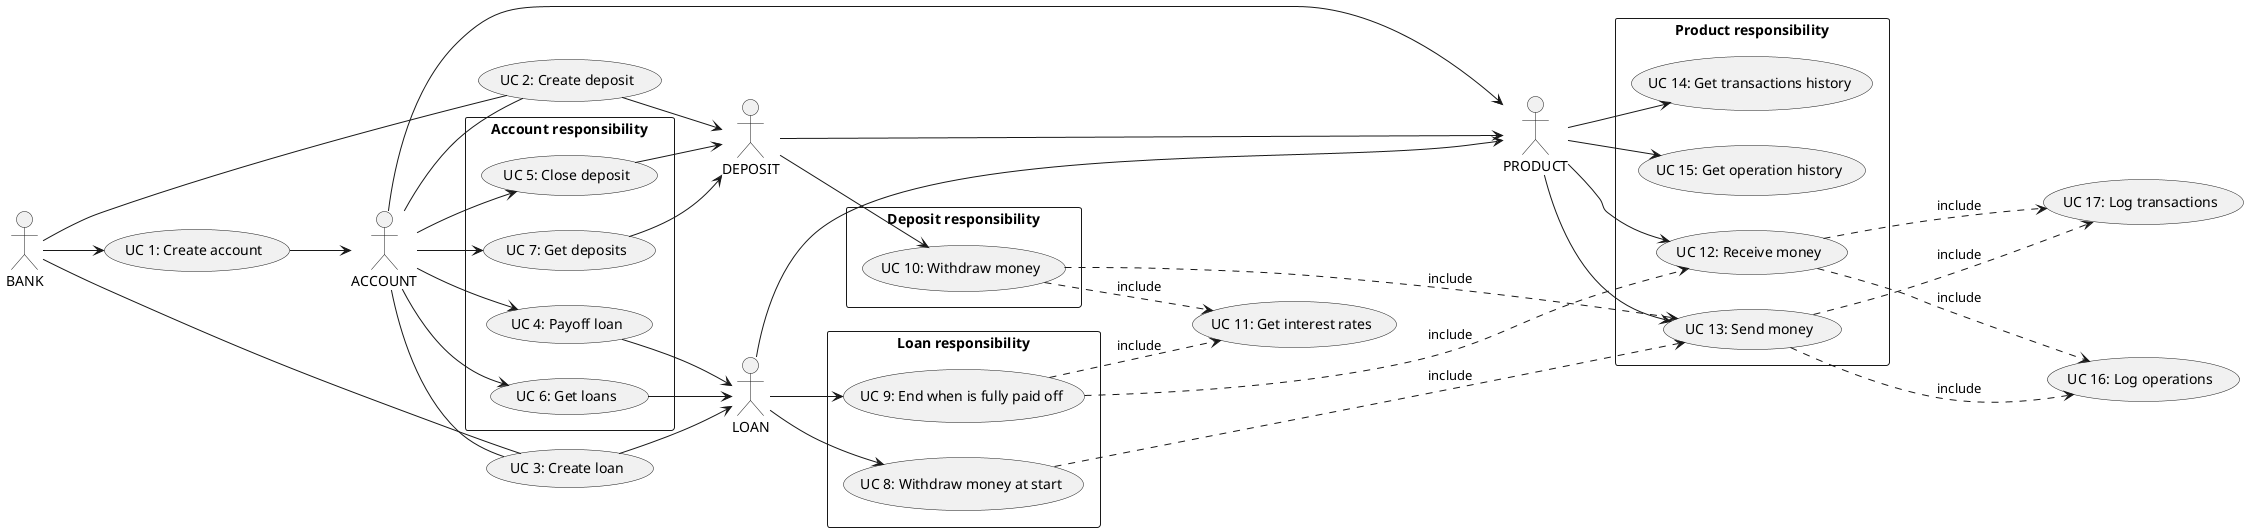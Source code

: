 @startuml
left to right direction

!$a  = 0

!procedure $uc($name, $desc)
!$a = $a + 1
usecase $name as "UC $a: $desc"
!endprocedure

skinparam packageStyle rectangle
actor BANK as bank
actor ACCOUNT as account
actor LOAN as loan
actor DEPOSIT as deposit 
actor PRODUCT as product

$uc(create_account, "Create account")
$uc(create_deposit, "Create deposit")
$uc(create_loan, "Create loan")


rectangle "Account responsibility" {
 $uc(payoff_loan, "Payoff loan")
 $uc(close_deposit, "Close deposit")
 $uc(get_loans, "Get loans")
 $uc(get_deposits, "Get deposits")
}

rectangle "Loan responsibility" {
$uc(loan_init, "Withdraw money at start")
$uc(loan_end, "End when is fully paid off")
}

rectangle "Deposit responsibility" {
$uc(deposit_end, "Withdraw money")
}

$uc(get_interest_rates, "Get interest rates")

rectangle "Product responsibility" {
$uc(receive_money, "Receive money")
$uc(send_money, "Send money")
$uc(get_transaction_history, "Get transactions history")
$uc(get_operation_history, "Get operation history")
}

$uc(log_operation, "Log operations")
$uc(log_transaction, "Log transactions")


bank --> create_account
bank -- create_loan
bank -- create_deposit

loan ----> product
account ----> product
deposit ----> product


create_account --> account
create_deposit --> deposit
create_loan --> loan

product --> send_money
product --> receive_money
product --> get_transaction_history
product --> get_operation_history

send_money .> log_transaction : include
send_money .> log_operation : include

receive_money ...> log_transaction : include
receive_money ...> log_operation : include

account -- create_loan
account -- create_deposit
account --> close_deposit 
account --> payoff_loan
account --> get_deposits
account --> get_loans

get_loans --> loan
get_deposits --> deposit
close_deposit --> deposit
payoff_loan --> loan

loan --> loan_init
loan --> loan_end
loan_end ..> receive_money : include
loan_init ..> send_money : include

deposit --> deposit_end

deposit_end ..> send_money : include
deposit_end ..> get_interest_rates : include
loan_end ..> get_interest_rates : include
@enduml